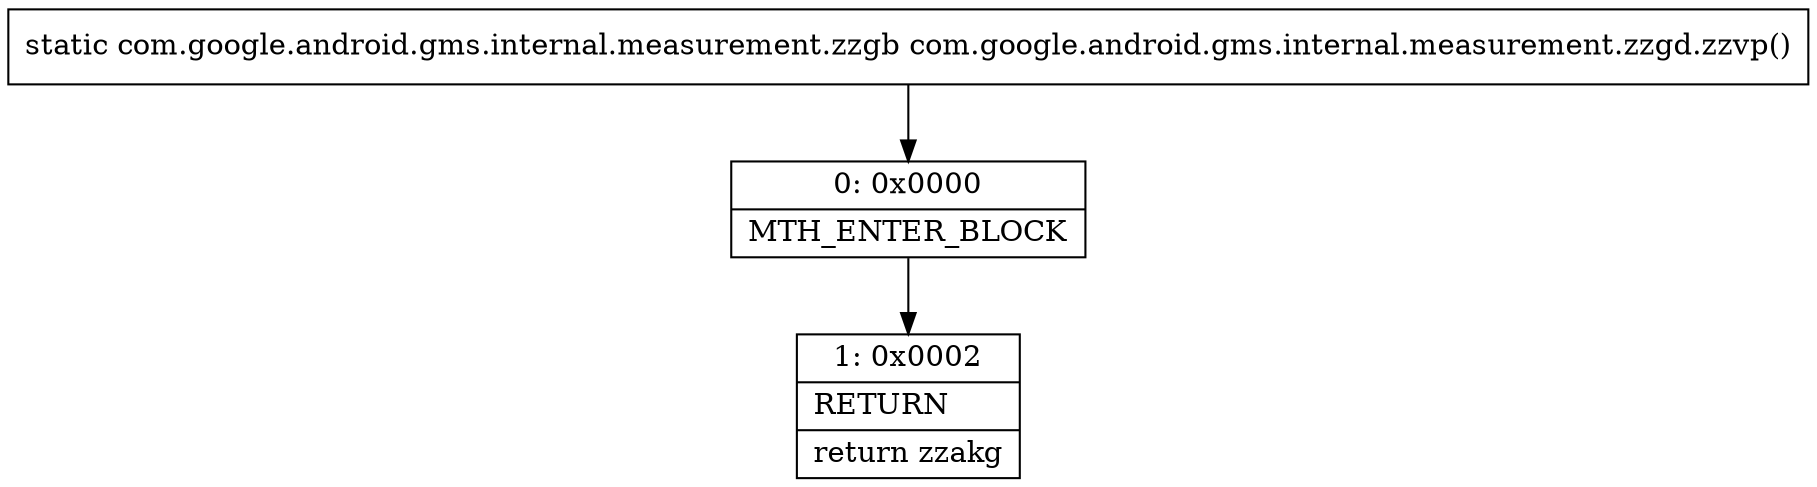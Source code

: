 digraph "CFG forcom.google.android.gms.internal.measurement.zzgd.zzvp()Lcom\/google\/android\/gms\/internal\/measurement\/zzgb;" {
Node_0 [shape=record,label="{0\:\ 0x0000|MTH_ENTER_BLOCK\l}"];
Node_1 [shape=record,label="{1\:\ 0x0002|RETURN\l|return zzakg\l}"];
MethodNode[shape=record,label="{static com.google.android.gms.internal.measurement.zzgb com.google.android.gms.internal.measurement.zzgd.zzvp() }"];
MethodNode -> Node_0;
Node_0 -> Node_1;
}


